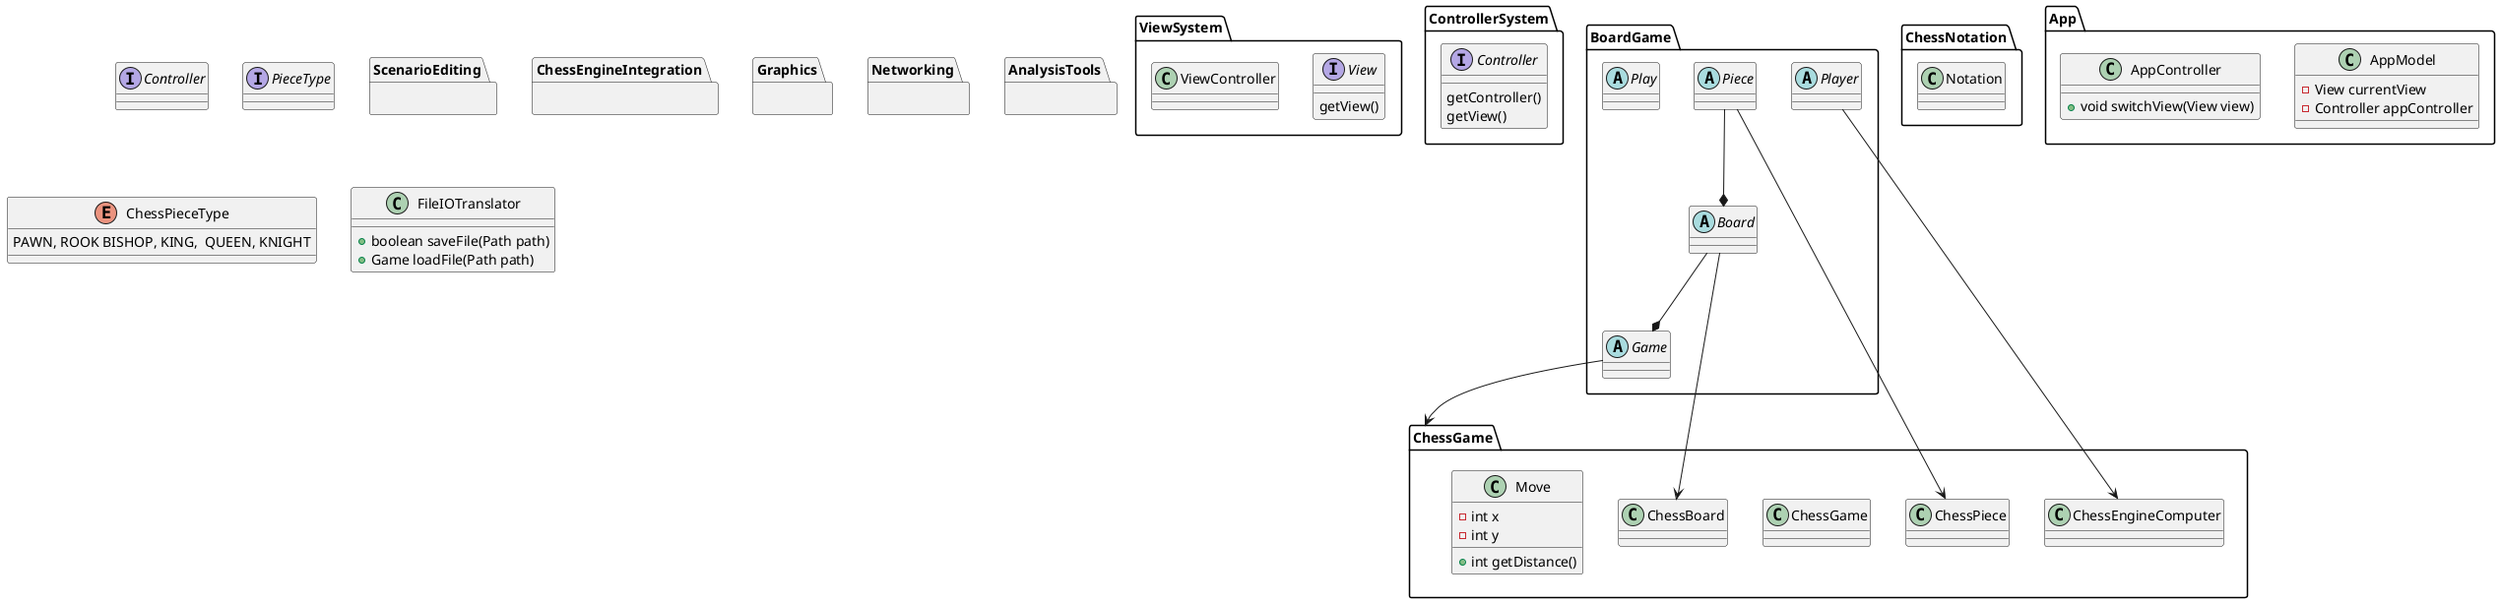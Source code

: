 /**
 * UML Class Diagram
 * Authors: Devin M. O'Brien
 * Last Modified: Friday, January 22, 2021 2:47 PM
 */
@startuml
interface Controller

interface PieceType{
	
}
enum ChessPieceType{
	PAWN, ROOK BISHOP, KING,  QUEEN, KNIGHT
}
package "ScenarioEditing"{
	
}
package "ChessEngineIntegration"{
	
}


package "ViewSystem"{
	interface View{
		getView()
	}
	class ViewController
}
package "ControllerSystem"{
	interface Controller{
		getController()
		getView()
	}
	
}

package "ChessGame" {
class ChessBoard
class ChessPiece
class ChessGame
class ChessEngineComputer
class Move{
 - int x
 - int y
 + int getDistance()
}
}

package "BoardGame" {
abstract class "Piece" as piece
abstract class "Board" as board
abstract class "Game" as game
abstract class "Player" as player
abstract class "Play" as play


piece --* board
board --* game
piece --> ChessPiece
player --> ChessEngineComputer
}



board --> ChessBoard
game --> ChessGame




class FileIOTranslator{
	+ boolean saveFile(Path path)
	+ Game loadFile(Path path)
}
package "Graphics" {

}

package "ChessNotation" {
class Notation {
	
}

}
package "Networking" {
	
}
package "AnalysisTools" {
	
}
package "App"{
	class AppModel {
- View currentView
- Controller appController
}
class AppController {
+ void switchView(View view)
}
}

@enduml

